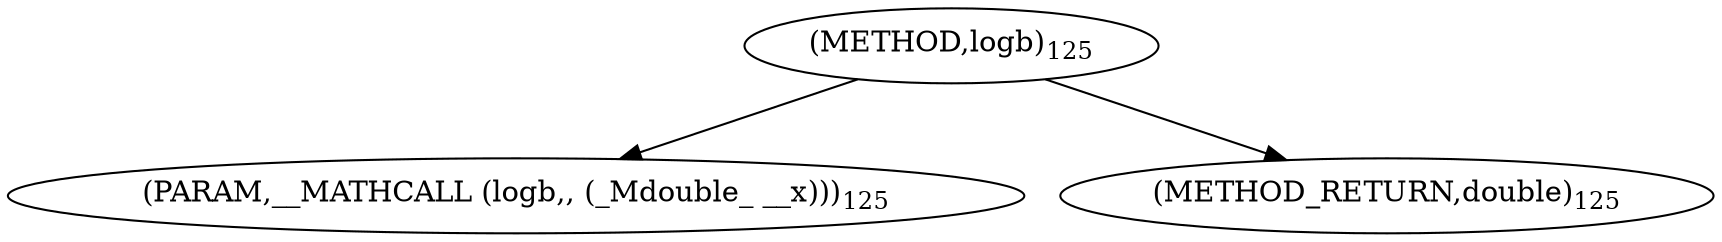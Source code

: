 digraph "logb" {  
"6292" [label = <(METHOD,logb)<SUB>125</SUB>> ]
"6293" [label = <(PARAM,__MATHCALL (logb,, (_Mdouble_ __x)))<SUB>125</SUB>> ]
"6294" [label = <(METHOD_RETURN,double)<SUB>125</SUB>> ]
  "6292" -> "6293" 
  "6292" -> "6294" 
}
